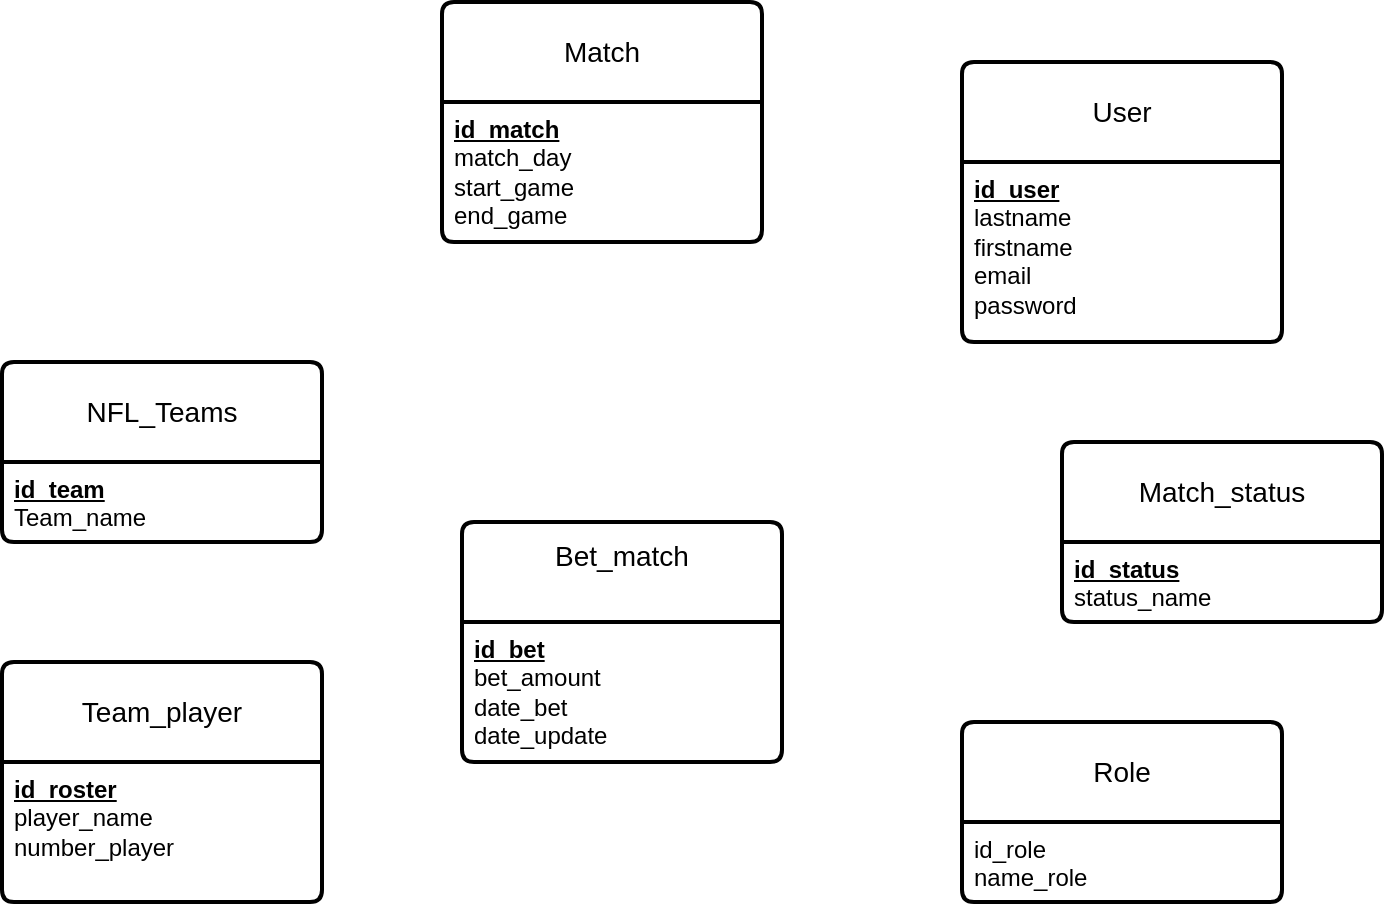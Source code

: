 <mxfile version="21.3.4" type="github">
  <diagram name="Page-1" id="Gw6h3Obzz_ftjXIXXvwf">
    <mxGraphModel dx="1050" dy="511" grid="1" gridSize="10" guides="1" tooltips="1" connect="1" arrows="1" fold="1" page="1" pageScale="1" pageWidth="1169" pageHeight="827" math="0" shadow="0">
      <root>
        <mxCell id="0" />
        <mxCell id="1" parent="0" />
        <mxCell id="wsKt21fqOUYOqHdjAf_r-4" value="Match" style="swimlane;childLayout=stackLayout;horizontal=1;startSize=50;horizontalStack=0;rounded=1;fontSize=14;fontStyle=0;strokeWidth=2;resizeParent=0;resizeLast=1;shadow=0;dashed=0;align=center;arcSize=4;whiteSpace=wrap;html=1;" parent="1" vertex="1">
          <mxGeometry x="340" y="100" width="160" height="120" as="geometry" />
        </mxCell>
        <mxCell id="wsKt21fqOUYOqHdjAf_r-5" value="&lt;div&gt;&lt;b&gt;&lt;u&gt;id_match&lt;/u&gt;&lt;/b&gt;&lt;/div&gt;&lt;div&gt;match_day&lt;br&gt;&lt;/div&gt;&lt;div&gt;start_game&lt;/div&gt;&lt;div&gt;end_game&lt;/div&gt;&lt;div&gt;&lt;br&gt;&lt;/div&gt;&lt;div&gt;&lt;br&gt;&lt;/div&gt;" style="align=left;strokeColor=none;fillColor=none;spacingLeft=4;fontSize=12;verticalAlign=top;resizable=0;rotatable=0;part=1;html=1;" parent="wsKt21fqOUYOqHdjAf_r-4" vertex="1">
          <mxGeometry y="50" width="160" height="70" as="geometry" />
        </mxCell>
        <mxCell id="wsKt21fqOUYOqHdjAf_r-7" value="NFL_Teams" style="swimlane;childLayout=stackLayout;horizontal=1;startSize=50;horizontalStack=0;rounded=1;fontSize=14;fontStyle=0;strokeWidth=2;resizeParent=0;resizeLast=1;shadow=0;dashed=0;align=center;arcSize=4;whiteSpace=wrap;html=1;" parent="1" vertex="1">
          <mxGeometry x="120" y="280" width="160" height="90" as="geometry" />
        </mxCell>
        <mxCell id="wsKt21fqOUYOqHdjAf_r-8" value="&lt;div&gt;&lt;b&gt;&lt;u&gt;id_team&lt;/u&gt;&lt;/b&gt;&lt;/div&gt;&lt;div&gt;Team_name&lt;/div&gt;&lt;div&gt;&lt;br&gt;&lt;/div&gt;" style="align=left;strokeColor=none;fillColor=none;spacingLeft=4;fontSize=12;verticalAlign=top;resizable=0;rotatable=0;part=1;html=1;" parent="wsKt21fqOUYOqHdjAf_r-7" vertex="1">
          <mxGeometry y="50" width="160" height="40" as="geometry" />
        </mxCell>
        <mxCell id="5XFzmEXr4MJCosm6xX2L-1" value="User" style="swimlane;childLayout=stackLayout;horizontal=1;startSize=50;horizontalStack=0;rounded=1;fontSize=14;fontStyle=0;strokeWidth=2;resizeParent=0;resizeLast=1;shadow=0;dashed=0;align=center;arcSize=4;whiteSpace=wrap;html=1;" parent="1" vertex="1">
          <mxGeometry x="600" y="130" width="160" height="140" as="geometry" />
        </mxCell>
        <mxCell id="5XFzmEXr4MJCosm6xX2L-2" value="&lt;div&gt;&lt;b&gt;&lt;u&gt;id_user&lt;/u&gt;&lt;/b&gt;&lt;/div&gt;&lt;div&gt;lastname&lt;/div&gt;&lt;div&gt;firstname&lt;/div&gt;&lt;div&gt;email&lt;/div&gt;&lt;div&gt;password&lt;/div&gt;&lt;div&gt;&lt;br&gt;&lt;/div&gt;&lt;div&gt;&lt;br&gt;&lt;/div&gt;" style="align=left;strokeColor=none;fillColor=none;spacingLeft=4;fontSize=12;verticalAlign=top;resizable=0;rotatable=0;part=1;html=1;" parent="5XFzmEXr4MJCosm6xX2L-1" vertex="1">
          <mxGeometry y="50" width="160" height="90" as="geometry" />
        </mxCell>
        <mxCell id="5XFzmEXr4MJCosm6xX2L-3" value="&lt;div&gt;Bet_match&lt;/div&gt;&lt;div&gt;&lt;br&gt;&lt;/div&gt;" style="swimlane;childLayout=stackLayout;horizontal=1;startSize=50;horizontalStack=0;rounded=1;fontSize=14;fontStyle=0;strokeWidth=2;resizeParent=0;resizeLast=1;shadow=0;dashed=0;align=center;arcSize=4;whiteSpace=wrap;html=1;" parent="1" vertex="1">
          <mxGeometry x="350" y="360" width="160" height="120" as="geometry" />
        </mxCell>
        <mxCell id="5XFzmEXr4MJCosm6xX2L-4" value="&lt;div&gt;&lt;b&gt;&lt;u&gt;id_bet&lt;/u&gt;&lt;/b&gt;&lt;/div&gt;&lt;div&gt;bet_amount&lt;/div&gt;&lt;div&gt;date_bet&lt;/div&gt;date_update" style="align=left;strokeColor=none;fillColor=none;spacingLeft=4;fontSize=12;verticalAlign=top;resizable=0;rotatable=0;part=1;html=1;" parent="5XFzmEXr4MJCosm6xX2L-3" vertex="1">
          <mxGeometry y="50" width="160" height="70" as="geometry" />
        </mxCell>
        <mxCell id="GG5rKBl0zWL7bbtaTnsB-2" value="Match_status" style="swimlane;childLayout=stackLayout;horizontal=1;startSize=50;horizontalStack=0;rounded=1;fontSize=14;fontStyle=0;strokeWidth=2;resizeParent=0;resizeLast=1;shadow=0;dashed=0;align=center;arcSize=4;whiteSpace=wrap;html=1;" vertex="1" parent="1">
          <mxGeometry x="650" y="320" width="160" height="90" as="geometry" />
        </mxCell>
        <mxCell id="GG5rKBl0zWL7bbtaTnsB-3" value="&lt;div&gt;&lt;b&gt;&lt;u&gt;id_status&lt;/u&gt;&lt;/b&gt;&lt;/div&gt;&lt;div&gt;status_name&lt;br&gt;&lt;/div&gt;&lt;br&gt;" style="align=left;strokeColor=none;fillColor=none;spacingLeft=4;fontSize=12;verticalAlign=top;resizable=0;rotatable=0;part=1;html=1;" vertex="1" parent="GG5rKBl0zWL7bbtaTnsB-2">
          <mxGeometry y="50" width="160" height="40" as="geometry" />
        </mxCell>
        <mxCell id="GG5rKBl0zWL7bbtaTnsB-4" value="Team_player" style="swimlane;childLayout=stackLayout;horizontal=1;startSize=50;horizontalStack=0;rounded=1;fontSize=14;fontStyle=0;strokeWidth=2;resizeParent=0;resizeLast=1;shadow=0;dashed=0;align=center;arcSize=4;whiteSpace=wrap;html=1;" vertex="1" parent="1">
          <mxGeometry x="120" y="430" width="160" height="120" as="geometry" />
        </mxCell>
        <mxCell id="GG5rKBl0zWL7bbtaTnsB-5" value="&lt;div&gt;&lt;b&gt;&lt;u&gt;id_roster&lt;/u&gt;&lt;/b&gt;&lt;/div&gt;&lt;div&gt;player_name&lt;/div&gt;&lt;div&gt;number_player&lt;/div&gt;&lt;div&gt;&lt;br&gt;&lt;/div&gt;" style="align=left;strokeColor=none;fillColor=none;spacingLeft=4;fontSize=12;verticalAlign=top;resizable=0;rotatable=0;part=1;html=1;" vertex="1" parent="GG5rKBl0zWL7bbtaTnsB-4">
          <mxGeometry y="50" width="160" height="70" as="geometry" />
        </mxCell>
        <mxCell id="GG5rKBl0zWL7bbtaTnsB-6" value="Role" style="swimlane;childLayout=stackLayout;horizontal=1;startSize=50;horizontalStack=0;rounded=1;fontSize=14;fontStyle=0;strokeWidth=2;resizeParent=0;resizeLast=1;shadow=0;dashed=0;align=center;arcSize=4;whiteSpace=wrap;html=1;" vertex="1" parent="1">
          <mxGeometry x="600" y="460" width="160" height="90" as="geometry" />
        </mxCell>
        <mxCell id="GG5rKBl0zWL7bbtaTnsB-7" value="&lt;div&gt;id_role&lt;/div&gt;&lt;div&gt;name_role&lt;/div&gt;&lt;div&gt;&lt;br&gt;&lt;/div&gt;" style="align=left;strokeColor=none;fillColor=none;spacingLeft=4;fontSize=12;verticalAlign=top;resizable=0;rotatable=0;part=1;html=1;" vertex="1" parent="GG5rKBl0zWL7bbtaTnsB-6">
          <mxGeometry y="50" width="160" height="40" as="geometry" />
        </mxCell>
      </root>
    </mxGraphModel>
  </diagram>
</mxfile>
